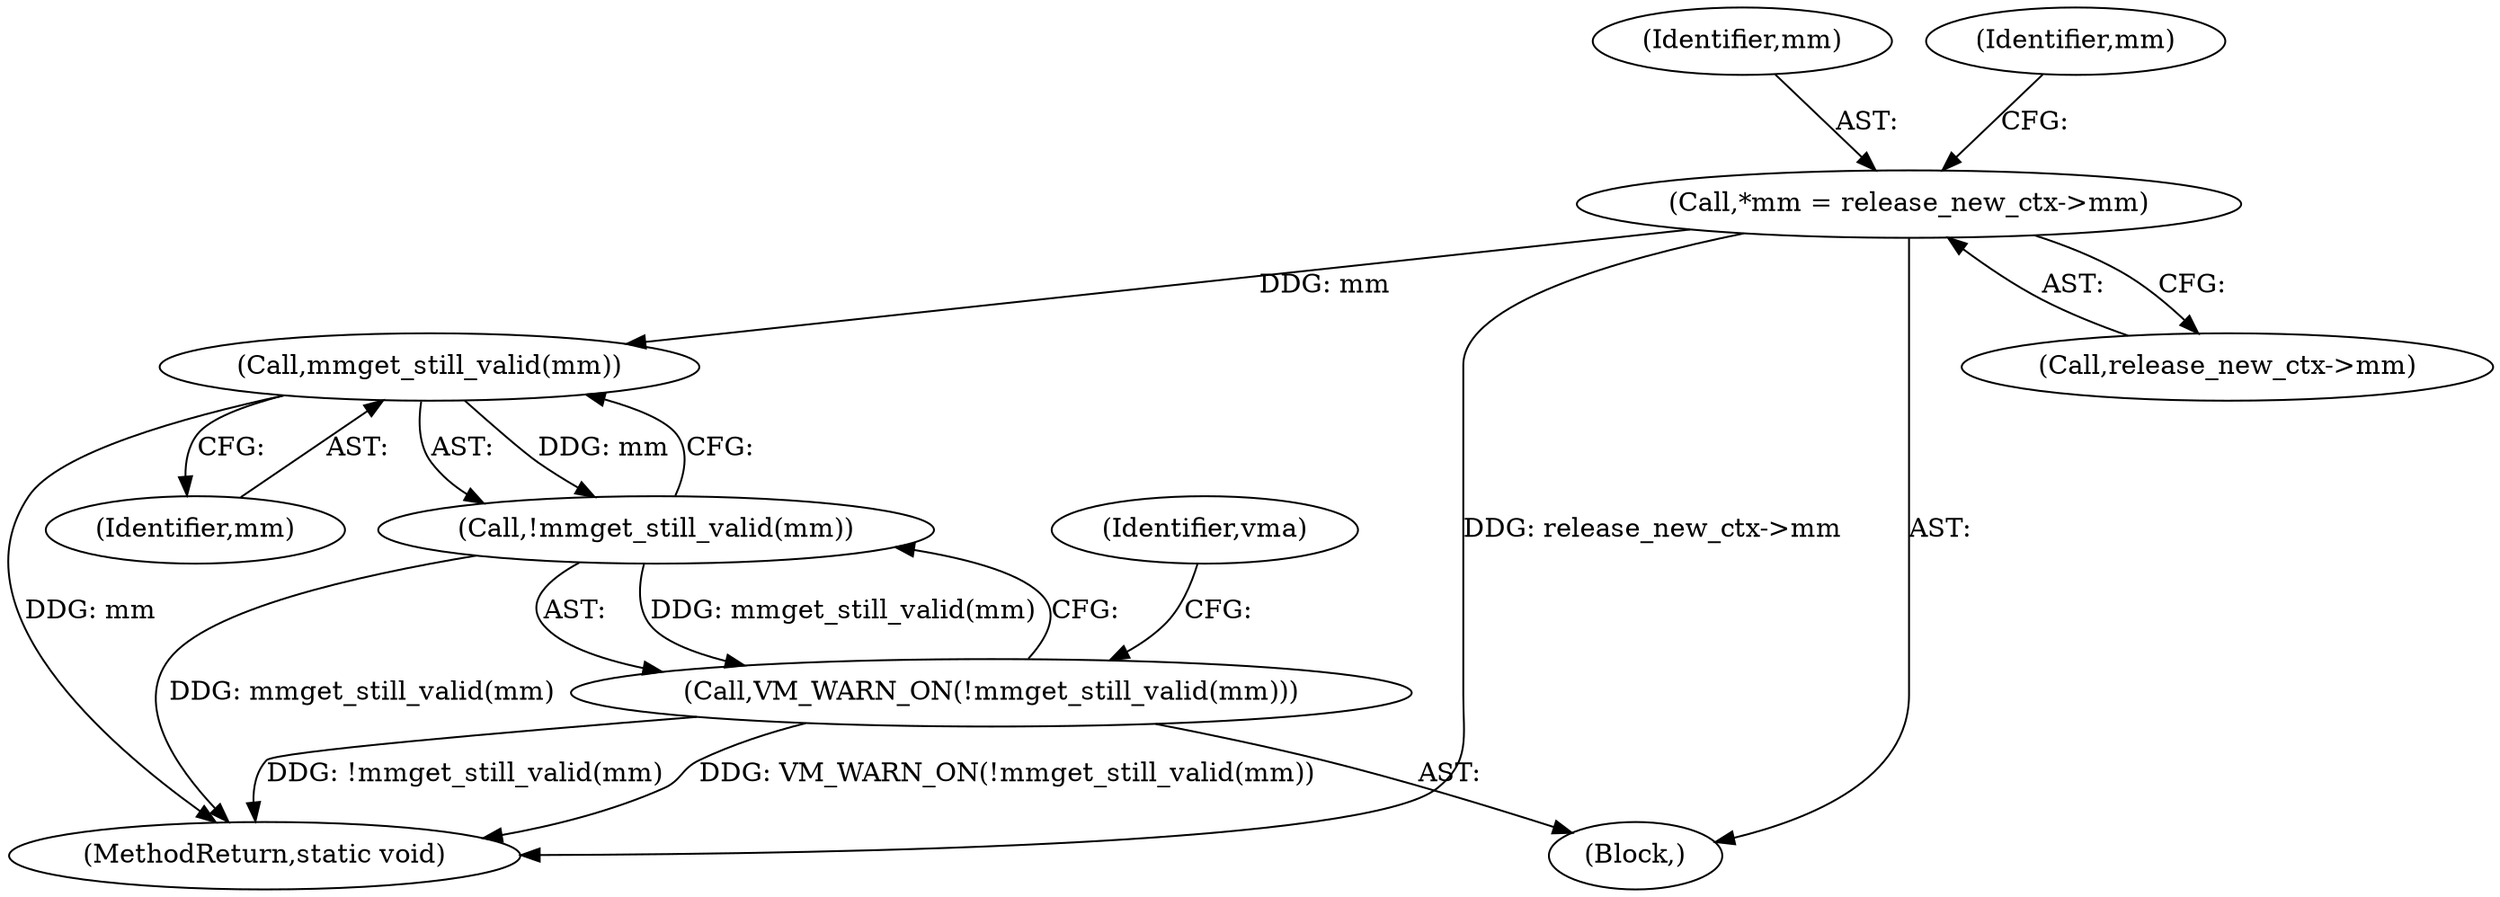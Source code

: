 digraph "0_linux_04f5866e41fb70690e28397487d8bd8eea7d712a_1@pointer" {
"1000237" [label="(Call,*mm = release_new_ctx->mm)"];
"1000249" [label="(Call,mmget_still_valid(mm))"];
"1000248" [label="(Call,!mmget_still_valid(mm))"];
"1000247" [label="(Call,VM_WARN_ON(!mmget_still_valid(mm)))"];
"1000238" [label="(Identifier,mm)"];
"1000300" [label="(MethodReturn,static void)"];
"1000248" [label="(Call,!mmget_still_valid(mm))"];
"1000250" [label="(Identifier,mm)"];
"1000253" [label="(Identifier,vma)"];
"1000249" [label="(Call,mmget_still_valid(mm))"];
"1000247" [label="(Call,VM_WARN_ON(!mmget_still_valid(mm)))"];
"1000234" [label="(Block,)"];
"1000239" [label="(Call,release_new_ctx->mm)"];
"1000245" [label="(Identifier,mm)"];
"1000237" [label="(Call,*mm = release_new_ctx->mm)"];
"1000237" -> "1000234"  [label="AST: "];
"1000237" -> "1000239"  [label="CFG: "];
"1000238" -> "1000237"  [label="AST: "];
"1000239" -> "1000237"  [label="AST: "];
"1000245" -> "1000237"  [label="CFG: "];
"1000237" -> "1000300"  [label="DDG: release_new_ctx->mm"];
"1000237" -> "1000249"  [label="DDG: mm"];
"1000249" -> "1000248"  [label="AST: "];
"1000249" -> "1000250"  [label="CFG: "];
"1000250" -> "1000249"  [label="AST: "];
"1000248" -> "1000249"  [label="CFG: "];
"1000249" -> "1000300"  [label="DDG: mm"];
"1000249" -> "1000248"  [label="DDG: mm"];
"1000248" -> "1000247"  [label="AST: "];
"1000247" -> "1000248"  [label="CFG: "];
"1000248" -> "1000300"  [label="DDG: mmget_still_valid(mm)"];
"1000248" -> "1000247"  [label="DDG: mmget_still_valid(mm)"];
"1000247" -> "1000234"  [label="AST: "];
"1000253" -> "1000247"  [label="CFG: "];
"1000247" -> "1000300"  [label="DDG: !mmget_still_valid(mm)"];
"1000247" -> "1000300"  [label="DDG: VM_WARN_ON(!mmget_still_valid(mm))"];
}
